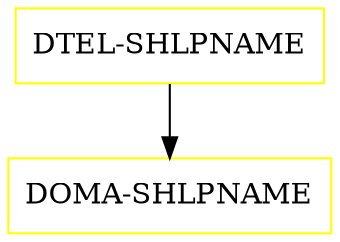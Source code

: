 digraph G {
  "DTEL-SHLPNAME" [shape=box,color=yellow];
  "DOMA-SHLPNAME" [shape=box,color=yellow,URL="./DOMA_SHLPNAME.html"];
  "DTEL-SHLPNAME" -> "DOMA-SHLPNAME";
}
